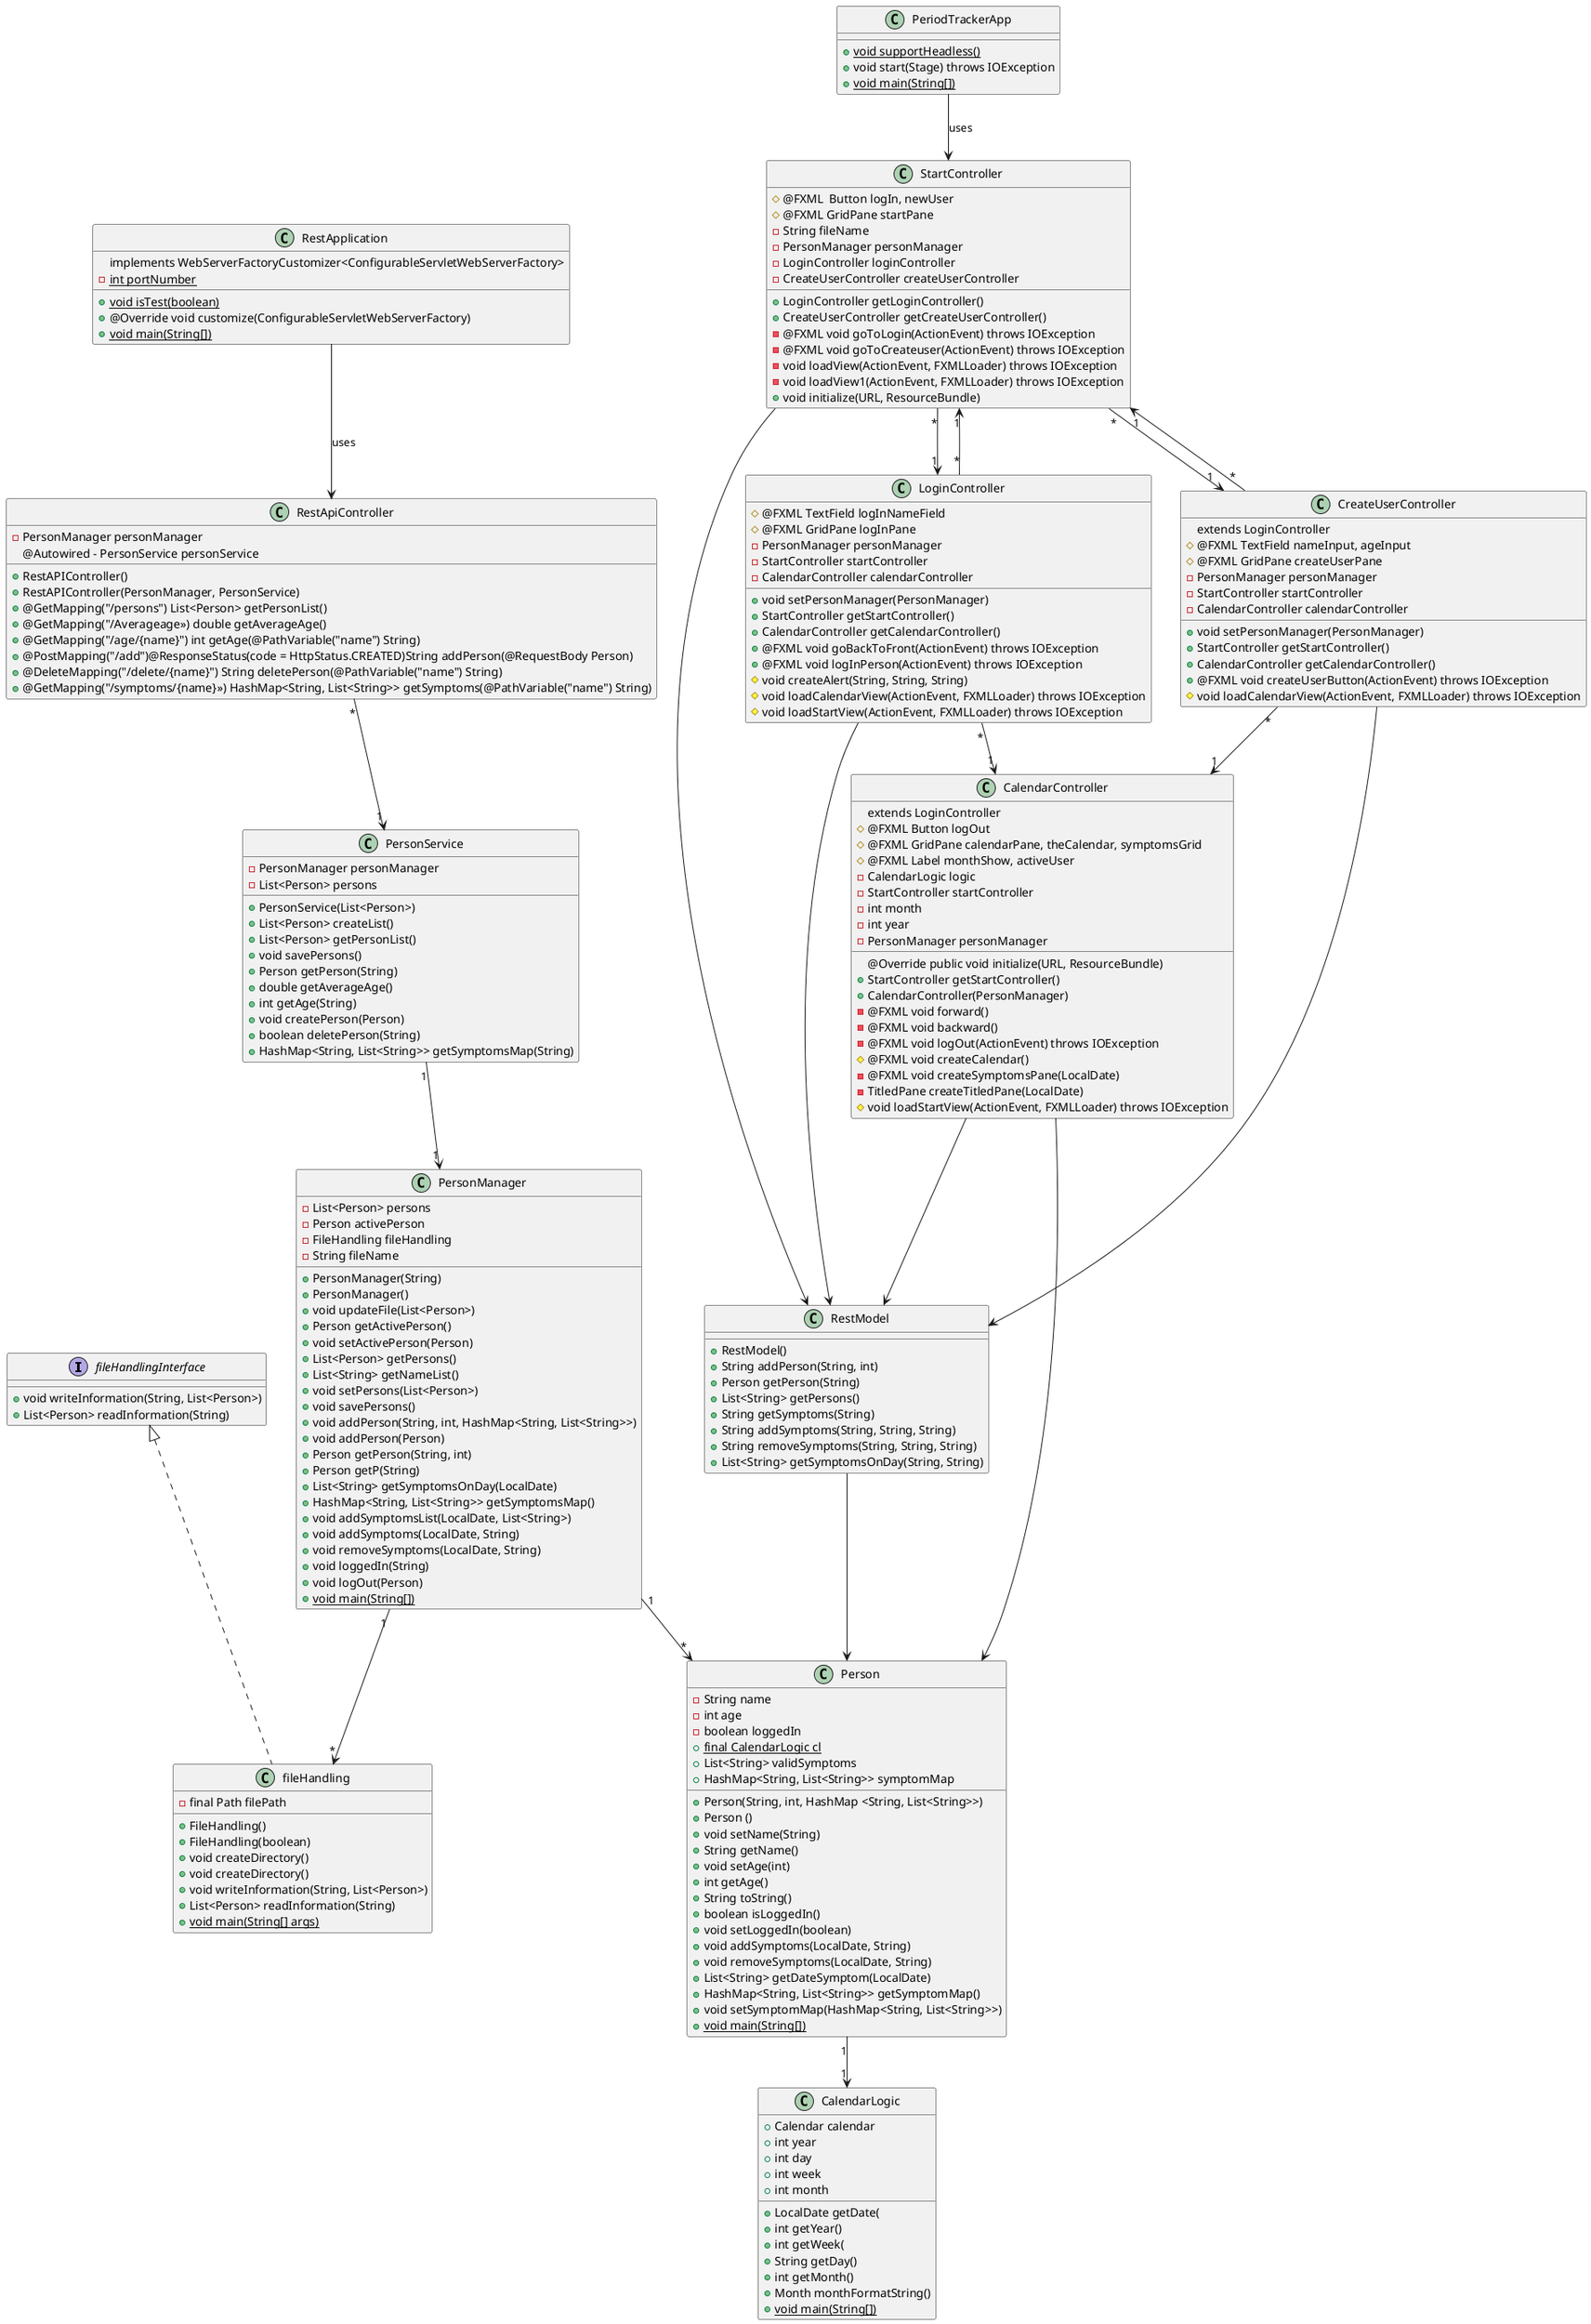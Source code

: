 @startuml classdiagram 

interface fileHandlingInterface{
+ void writeInformation(String, List<Person>)
+ List<Person> readInformation(String)
}

class fileHandling{
- final Path filePath
+ FileHandling()
+ FileHandling(boolean)
+ void createDirectory()
+ void createDirectory()
+ void writeInformation(String, List<Person>)
+ List<Person> readInformation(String)
+ {static} void main(String[] args)
}

class StartController{
#@FXML  Button logIn, newUser
#@FXML GridPane startPane
- String fileName 
- PersonManager personManager
- LoginController loginController
- CreateUserController createUserController
+ LoginController getLoginController()
+ CreateUserController getCreateUserController()
-@FXML void goToLogin(ActionEvent) throws IOException
-@FXML void goToCreateuser(ActionEvent) throws IOException
- void loadView(ActionEvent, FXMLLoader) throws IOException
- void loadView1(ActionEvent, FXMLLoader) throws IOException
+ void initialize(URL, ResourceBundle)
}

class LoginController{
#@FXML TextField logInNameField
#@FXML GridPane logInPane
- PersonManager personManager
-StartController startController
- CalendarController calendarController
+ void setPersonManager(PersonManager)
+ StartController getStartController()
+ CalendarController getCalendarController()
+@FXML void goBackToFront(ActionEvent) throws IOException
+@FXML void logInPerson(ActionEvent) throws IOException
# void createAlert(String, String, String)
# void loadCalendarView(ActionEvent, FXMLLoader) throws IOException
# void loadStartView(ActionEvent, FXMLLoader) throws IOException
}

class CreateUserController{
extends LoginController
#@FXML TextField nameInput, ageInput
#@FXML GridPane createUserPane
- PersonManager personManager
- StartController startController
- CalendarController calendarController
+ void setPersonManager(PersonManager)
+ StartController getStartController()
+ CalendarController getCalendarController()
+@FXML void createUserButton(ActionEvent) throws IOException
# void loadCalendarView(ActionEvent, FXMLLoader) throws IOException
}

class CalendarController{
extends LoginController
#@FXML Button logOut
#@FXML GridPane calendarPane, theCalendar, symptomsGrid
#@FXML Label monthShow, activeUser
- CalendarLogic logic 
- StartController startController
- int month 
- int year 
- PersonManager personManager
@Override public void initialize(URL, ResourceBundle)
+ StartController getStartController()
+ CalendarController(PersonManager)
-@FXML void forward()
-@FXML void backward()
-@FXML void logOut(ActionEvent) throws IOException
#@FXML void createCalendar()
-@FXML void createSymptomsPane(LocalDate)
-TitledPane createTitledPane(LocalDate)
# void loadStartView(ActionEvent, FXMLLoader) throws IOException
}


class PeriodTrackerApp{
+ {static} void supportHeadless()
+ void start(Stage) throws IOException
+ {static} void main(String[])
}

class PersonManager{
- List<Person> persons
- Person activePerson
- FileHandling fileHandling 
- String fileName
+PersonManager(String)
+ PersonManager()
+ void updateFile(List<Person>)
+ Person getActivePerson()
+ void setActivePerson(Person)
+ List<Person> getPersons()
+ List<String> getNameList()
+ void setPersons(List<Person>)
+ void savePersons()
+ void addPerson(String, int, HashMap<String, List<String>>)
+ void addPerson(Person)
+ Person getPerson(String, int)
+ Person getP(String)
+ List<String> getSymptomsOnDay(LocalDate)
+HashMap<String, List<String>> getSymptomsMap()
+ void addSymptomsList(LocalDate, List<String>)
+ void addSymptoms(LocalDate, String)
+ void removeSymptoms(LocalDate, String)
+ void loggedIn(String)
+ void logOut(Person)
+ {static} void main(String[])
}

class Person{
- String name
- int age
- boolean loggedIn
+ {static} final CalendarLogic cl 
+ List<String> validSymptoms
+ HashMap<String, List<String>> symptomMap 
+ Person(String, int, HashMap <String, List<String>>)
+ Person ()
+ void setName(String)
+ String getName()
+ void setAge(int)
+ int getAge()
+ String toString()
+ boolean isLoggedIn()
+ void setLoggedIn(boolean) 
+ void addSymptoms(LocalDate, String)
+ void removeSymptoms(LocalDate, String)
+ List<String> getDateSymptom(LocalDate)
+HashMap<String, List<String>> getSymptomMap()
+ void setSymptomMap(HashMap<String, List<String>>)
+ {static} void main(String[])
}

class CalendarLogic{
+Calendar calendar 
+int year 
+int day 
+int week
+int month 
+ LocalDate getDate(
+ int getYear()
+ int getWeek(
+ String getDay()
+ int getMonth()
+ Month monthFormatString()
+ {static} void main(String[])
}

class PersonService{
- PersonManager personManager
- List<Person> persons
+ PersonService(List<Person>) 
+ List<Person> createList()
+ List<Person> getPersonList()
+ void savePersons()
+ Person getPerson(String)
+ double getAverageAge()
+ int getAge(String)
+ void createPerson(Person)
+ boolean deletePerson(String)
+ HashMap<String, List<String>> getSymptomsMap(String)
}

class RestApiController{
- PersonManager personManager
@Autowired - PersonService personService
+RestAPIController()
+ RestAPIController(PersonManager, PersonService)
+@GetMapping("/persons") List<Person> getPersonList()
+@GetMapping("/Averageage») double getAverageAge()
+@GetMapping("/age/{name}") int getAge(@PathVariable("name") String)
+@PostMapping("/add")@ResponseStatus(code = HttpStatus.CREATED)String addPerson(@RequestBody Person)
+@DeleteMapping("/delete/{name}") String deletePerson(@PathVariable("name") String)
+@GetMapping("/symptoms/{name}») HashMap<String, List<String>> getSymptoms(@PathVariable("name") String)
}

class RestApplication{
implements WebServerFactoryCustomizer<ConfigurableServletWebServerFactory>
- {static} int portNumber
+ {static} void isTest(boolean) 
+@Override void customize(ConfigurableServletWebServerFactory)
+ {static} void main(String[])
}

class RestModel{
+ RestModel() 
+ String addPerson(String, int) 
+ Person getPerson(String)
+ List<String> getPersons() 
+ String getSymptoms(String) 
+ String addSymptoms(String, String, String) 
+ String removeSymptoms(String, String, String) 
+ List<String> getSymptomsOnDay(String, String) 
}

StartController --> RestModel
LoginController --> RestModel
CreateUserController --> RestModel
CalendarController --> RestModel
RestModel --> Person
CalendarController --> Person

fileHandlingInterface <|..fileHandling


StartController "*" --> "1" LoginController
StartController "*" --> "1" CreateUserController
StartController "1" <-- "*"LoginController
StartController "1" <-- "*" CreateUserController

LoginController "*" --> "1" CalendarController

CreateUserController "*" --> "1" CalendarController


RestApplication --> RestApiController:uses
RestApiController "*" --> "1" PersonService

PersonService "1" --> "1" PersonManager


Person "1" --> "1" CalendarLogic 
PersonManager "1" --> "*" Person
PersonManager "1" --> "*" fileHandling
PeriodTrackerApp --> StartController :uses

@enduml